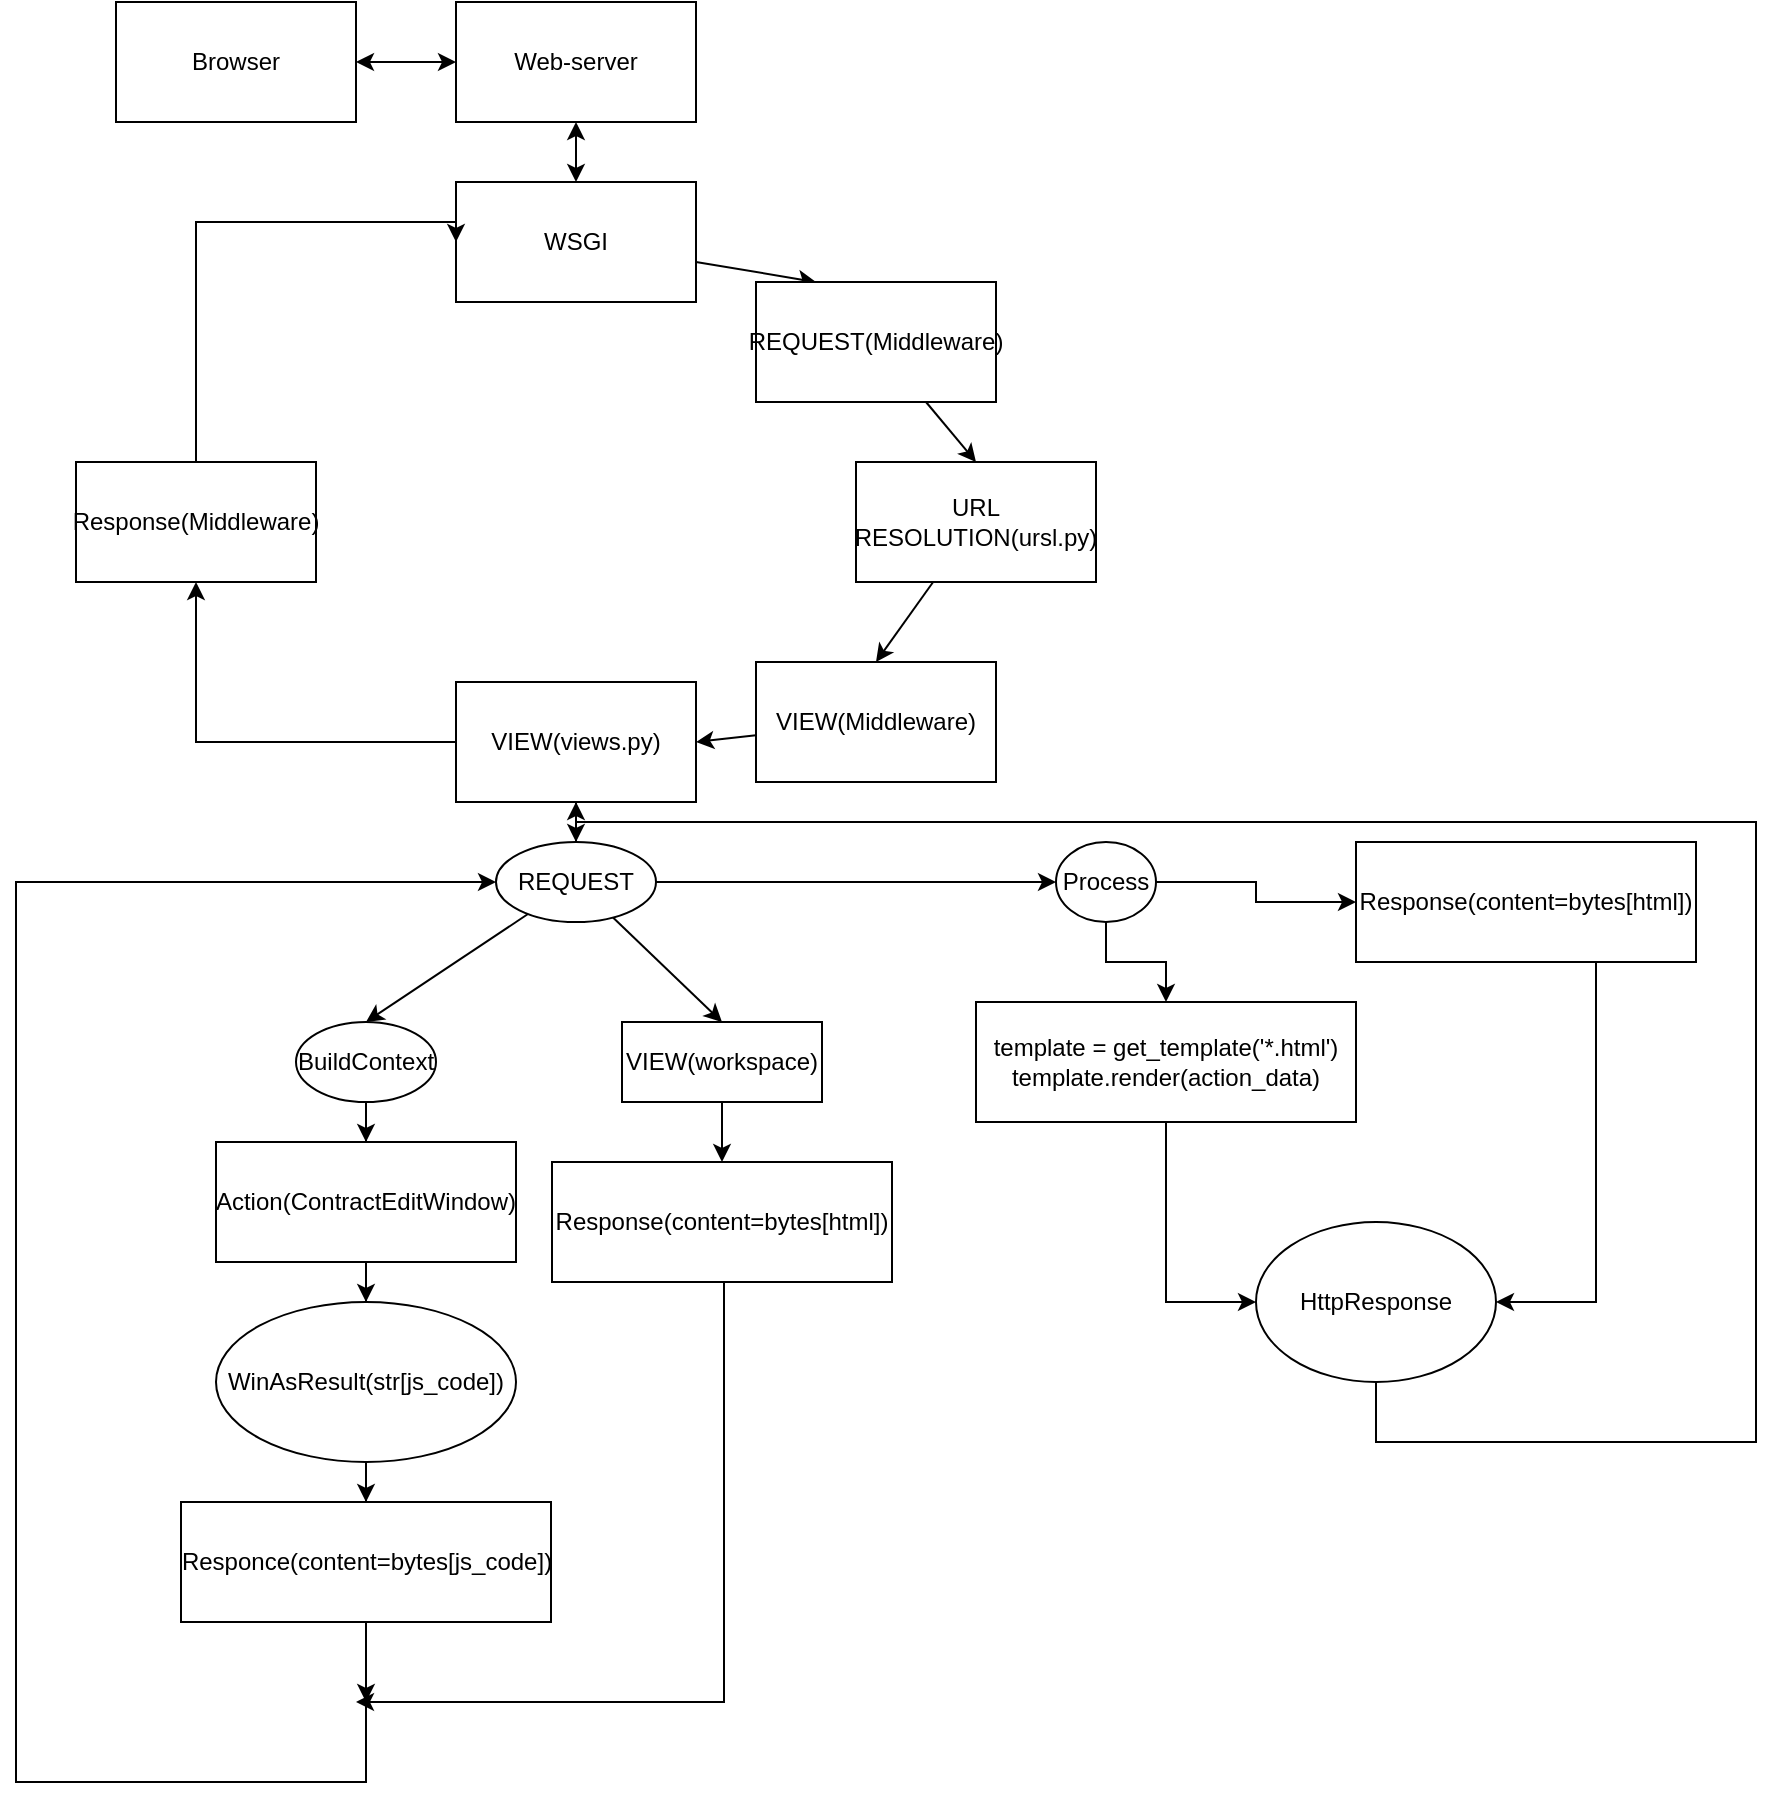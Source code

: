 <mxfile version="26.0.9">
  <diagram name="Страница — 1" id="xgpNUnDWh-rEqGGWwKBR">
    <mxGraphModel dx="1758" dy="833" grid="1" gridSize="10" guides="1" tooltips="1" connect="1" arrows="1" fold="1" page="1" pageScale="1" pageWidth="827" pageHeight="1169" math="0" shadow="0">
      <root>
        <mxCell id="0" />
        <mxCell id="1" parent="0" />
        <mxCell id="kJq0IzJaglCfQk2x1SoS-1" value="Browser" style="rounded=0;whiteSpace=wrap;html=1;" parent="1" vertex="1">
          <mxGeometry x="110" y="240" width="120" height="60" as="geometry" />
        </mxCell>
        <mxCell id="kJq0IzJaglCfQk2x1SoS-2" value="Web-server" style="rounded=0;whiteSpace=wrap;html=1;" parent="1" vertex="1">
          <mxGeometry x="280" y="240" width="120" height="60" as="geometry" />
        </mxCell>
        <mxCell id="kJq0IzJaglCfQk2x1SoS-7" style="rounded=0;orthogonalLoop=1;jettySize=auto;html=1;entryX=0.25;entryY=0;entryDx=0;entryDy=0;" parent="1" source="kJq0IzJaglCfQk2x1SoS-4" target="kJq0IzJaglCfQk2x1SoS-6" edge="1">
          <mxGeometry relative="1" as="geometry" />
        </mxCell>
        <mxCell id="kJq0IzJaglCfQk2x1SoS-4" value="WSGI" style="rounded=0;whiteSpace=wrap;html=1;" parent="1" vertex="1">
          <mxGeometry x="280" y="330" width="120" height="60" as="geometry" />
        </mxCell>
        <mxCell id="kJq0IzJaglCfQk2x1SoS-10" style="rounded=0;orthogonalLoop=1;jettySize=auto;html=1;entryX=0.5;entryY=0;entryDx=0;entryDy=0;" parent="1" source="kJq0IzJaglCfQk2x1SoS-6" target="kJq0IzJaglCfQk2x1SoS-9" edge="1">
          <mxGeometry relative="1" as="geometry" />
        </mxCell>
        <mxCell id="kJq0IzJaglCfQk2x1SoS-6" value="REQUEST(Middleware)" style="rounded=0;whiteSpace=wrap;html=1;" parent="1" vertex="1">
          <mxGeometry x="430" y="380" width="120" height="60" as="geometry" />
        </mxCell>
        <mxCell id="kJq0IzJaglCfQk2x1SoS-12" style="rounded=0;orthogonalLoop=1;jettySize=auto;html=1;entryX=0.5;entryY=0;entryDx=0;entryDy=0;" parent="1" source="kJq0IzJaglCfQk2x1SoS-9" target="kJq0IzJaglCfQk2x1SoS-11" edge="1">
          <mxGeometry relative="1" as="geometry" />
        </mxCell>
        <mxCell id="kJq0IzJaglCfQk2x1SoS-9" value="URL RESOLUTION(ursl.py)" style="rounded=0;whiteSpace=wrap;html=1;" parent="1" vertex="1">
          <mxGeometry x="480" y="470" width="120" height="60" as="geometry" />
        </mxCell>
        <mxCell id="kJq0IzJaglCfQk2x1SoS-14" style="rounded=0;orthogonalLoop=1;jettySize=auto;html=1;entryX=1;entryY=0.5;entryDx=0;entryDy=0;" parent="1" source="kJq0IzJaglCfQk2x1SoS-11" target="kJq0IzJaglCfQk2x1SoS-13" edge="1">
          <mxGeometry relative="1" as="geometry" />
        </mxCell>
        <mxCell id="kJq0IzJaglCfQk2x1SoS-11" value="VIEW(Middleware)" style="rounded=0;whiteSpace=wrap;html=1;" parent="1" vertex="1">
          <mxGeometry x="430" y="570" width="120" height="60" as="geometry" />
        </mxCell>
        <mxCell id="kJq0IzJaglCfQk2x1SoS-16" style="edgeStyle=orthogonalEdgeStyle;rounded=0;orthogonalLoop=1;jettySize=auto;html=1;entryX=0.5;entryY=0;entryDx=0;entryDy=0;" parent="1" source="kJq0IzJaglCfQk2x1SoS-13" target="kJq0IzJaglCfQk2x1SoS-15" edge="1">
          <mxGeometry relative="1" as="geometry" />
        </mxCell>
        <mxCell id="kJq0IzJaglCfQk2x1SoS-52" style="edgeStyle=orthogonalEdgeStyle;rounded=0;orthogonalLoop=1;jettySize=auto;html=1;entryX=0.5;entryY=1;entryDx=0;entryDy=0;" parent="1" source="kJq0IzJaglCfQk2x1SoS-13" target="kJq0IzJaglCfQk2x1SoS-51" edge="1">
          <mxGeometry relative="1" as="geometry" />
        </mxCell>
        <mxCell id="kJq0IzJaglCfQk2x1SoS-13" value="VIEW(views.py)" style="rounded=0;whiteSpace=wrap;html=1;" parent="1" vertex="1">
          <mxGeometry x="280" y="580" width="120" height="60" as="geometry" />
        </mxCell>
        <mxCell id="kJq0IzJaglCfQk2x1SoS-19" style="rounded=0;orthogonalLoop=1;jettySize=auto;html=1;entryX=0.5;entryY=0;entryDx=0;entryDy=0;" parent="1" source="kJq0IzJaglCfQk2x1SoS-15" target="kJq0IzJaglCfQk2x1SoS-18" edge="1">
          <mxGeometry relative="1" as="geometry" />
        </mxCell>
        <mxCell id="kJq0IzJaglCfQk2x1SoS-21" style="rounded=0;orthogonalLoop=1;jettySize=auto;html=1;entryX=0.5;entryY=0;entryDx=0;entryDy=0;" parent="1" source="kJq0IzJaglCfQk2x1SoS-15" target="kJq0IzJaglCfQk2x1SoS-20" edge="1">
          <mxGeometry relative="1" as="geometry" />
        </mxCell>
        <mxCell id="kJq0IzJaglCfQk2x1SoS-41" style="edgeStyle=orthogonalEdgeStyle;rounded=0;orthogonalLoop=1;jettySize=auto;html=1;" parent="1" source="kJq0IzJaglCfQk2x1SoS-15" target="kJq0IzJaglCfQk2x1SoS-42" edge="1">
          <mxGeometry relative="1" as="geometry">
            <mxPoint x="570" y="680" as="targetPoint" />
          </mxGeometry>
        </mxCell>
        <mxCell id="kJq0IzJaglCfQk2x1SoS-15" value="REQUEST" style="ellipse;whiteSpace=wrap;html=1;" parent="1" vertex="1">
          <mxGeometry x="300" y="660" width="80" height="40" as="geometry" />
        </mxCell>
        <mxCell id="kJq0IzJaglCfQk2x1SoS-23" style="edgeStyle=orthogonalEdgeStyle;rounded=0;orthogonalLoop=1;jettySize=auto;html=1;entryX=0.5;entryY=0;entryDx=0;entryDy=0;" parent="1" source="kJq0IzJaglCfQk2x1SoS-18" target="kJq0IzJaglCfQk2x1SoS-22" edge="1">
          <mxGeometry relative="1" as="geometry" />
        </mxCell>
        <mxCell id="kJq0IzJaglCfQk2x1SoS-18" value="BuildContext" style="ellipse;whiteSpace=wrap;html=1;" parent="1" vertex="1">
          <mxGeometry x="200" y="750" width="70" height="40" as="geometry" />
        </mxCell>
        <mxCell id="kJq0IzJaglCfQk2x1SoS-33" style="edgeStyle=orthogonalEdgeStyle;rounded=0;orthogonalLoop=1;jettySize=auto;html=1;entryX=0.5;entryY=0;entryDx=0;entryDy=0;" parent="1" source="kJq0IzJaglCfQk2x1SoS-20" target="kJq0IzJaglCfQk2x1SoS-31" edge="1">
          <mxGeometry relative="1" as="geometry" />
        </mxCell>
        <mxCell id="kJq0IzJaglCfQk2x1SoS-20" value="VIEW(workspace)" style="rounded=0;whiteSpace=wrap;html=1;" parent="1" vertex="1">
          <mxGeometry x="363" y="750" width="100" height="40" as="geometry" />
        </mxCell>
        <mxCell id="kJq0IzJaglCfQk2x1SoS-26" style="edgeStyle=orthogonalEdgeStyle;rounded=0;orthogonalLoop=1;jettySize=auto;html=1;" parent="1" source="kJq0IzJaglCfQk2x1SoS-22" target="kJq0IzJaglCfQk2x1SoS-25" edge="1">
          <mxGeometry relative="1" as="geometry" />
        </mxCell>
        <mxCell id="kJq0IzJaglCfQk2x1SoS-22" value="Action(ContractEditWindow)" style="rounded=0;whiteSpace=wrap;html=1;" parent="1" vertex="1">
          <mxGeometry x="160" y="810" width="150" height="60" as="geometry" />
        </mxCell>
        <mxCell id="kJq0IzJaglCfQk2x1SoS-24" value="&amp;nbsp;" style="text;whiteSpace=wrap;html=1;" parent="1" vertex="1">
          <mxGeometry x="80" y="270" width="40" height="40" as="geometry" />
        </mxCell>
        <mxCell id="kJq0IzJaglCfQk2x1SoS-28" style="edgeStyle=orthogonalEdgeStyle;rounded=0;orthogonalLoop=1;jettySize=auto;html=1;entryX=0.5;entryY=0;entryDx=0;entryDy=0;" parent="1" source="kJq0IzJaglCfQk2x1SoS-25" target="kJq0IzJaglCfQk2x1SoS-27" edge="1">
          <mxGeometry relative="1" as="geometry" />
        </mxCell>
        <mxCell id="kJq0IzJaglCfQk2x1SoS-25" value="WinAsResult(str[js_code])" style="ellipse;whiteSpace=wrap;html=1;" parent="1" vertex="1">
          <mxGeometry x="160" y="890" width="150" height="80" as="geometry" />
        </mxCell>
        <mxCell id="kJq0IzJaglCfQk2x1SoS-37" style="edgeStyle=orthogonalEdgeStyle;rounded=0;orthogonalLoop=1;jettySize=auto;html=1;" parent="1" source="kJq0IzJaglCfQk2x1SoS-27" edge="1">
          <mxGeometry relative="1" as="geometry">
            <mxPoint x="235" y="1090.0" as="targetPoint" />
          </mxGeometry>
        </mxCell>
        <mxCell id="kJq0IzJaglCfQk2x1SoS-27" value="Responce(content=bytes[js_code])" style="rounded=0;whiteSpace=wrap;html=1;" parent="1" vertex="1">
          <mxGeometry x="142.5" y="990" width="185" height="60" as="geometry" />
        </mxCell>
        <mxCell id="kJq0IzJaglCfQk2x1SoS-38" style="edgeStyle=orthogonalEdgeStyle;rounded=0;orthogonalLoop=1;jettySize=auto;html=1;" parent="1" source="kJq0IzJaglCfQk2x1SoS-31" edge="1">
          <mxGeometry relative="1" as="geometry">
            <mxPoint x="230" y="1090" as="targetPoint" />
            <Array as="points">
              <mxPoint x="414" y="1090" />
            </Array>
          </mxGeometry>
        </mxCell>
        <mxCell id="kJq0IzJaglCfQk2x1SoS-31" value="Response(content=bytes[html])" style="rounded=0;whiteSpace=wrap;html=1;" parent="1" vertex="1">
          <mxGeometry x="328" y="820" width="170" height="60" as="geometry" />
        </mxCell>
        <mxCell id="kJq0IzJaglCfQk2x1SoS-40" value="" style="endArrow=classic;html=1;rounded=0;entryX=0;entryY=0.5;entryDx=0;entryDy=0;edgeStyle=orthogonalEdgeStyle;" parent="1" target="kJq0IzJaglCfQk2x1SoS-15" edge="1">
          <mxGeometry width="50" height="50" relative="1" as="geometry">
            <mxPoint x="240" y="1090" as="sourcePoint" />
            <mxPoint x="180" y="1140" as="targetPoint" />
            <Array as="points">
              <mxPoint x="235" y="1090" />
              <mxPoint x="235" y="1130" />
              <mxPoint x="60" y="1130" />
              <mxPoint x="60" y="680" />
            </Array>
          </mxGeometry>
        </mxCell>
        <mxCell id="kJq0IzJaglCfQk2x1SoS-44" value="" style="edgeStyle=orthogonalEdgeStyle;rounded=0;orthogonalLoop=1;jettySize=auto;html=1;" parent="1" source="kJq0IzJaglCfQk2x1SoS-42" target="kJq0IzJaglCfQk2x1SoS-43" edge="1">
          <mxGeometry relative="1" as="geometry" />
        </mxCell>
        <mxCell id="kJq0IzJaglCfQk2x1SoS-47" style="edgeStyle=orthogonalEdgeStyle;rounded=0;orthogonalLoop=1;jettySize=auto;html=1;entryX=0;entryY=0.5;entryDx=0;entryDy=0;" parent="1" source="kJq0IzJaglCfQk2x1SoS-42" target="kJq0IzJaglCfQk2x1SoS-46" edge="1">
          <mxGeometry relative="1" as="geometry" />
        </mxCell>
        <mxCell id="kJq0IzJaglCfQk2x1SoS-42" value="Process" style="ellipse;whiteSpace=wrap;html=1;" parent="1" vertex="1">
          <mxGeometry x="580" y="660" width="50" height="40" as="geometry" />
        </mxCell>
        <mxCell id="kJq0IzJaglCfQk2x1SoS-48" style="edgeStyle=orthogonalEdgeStyle;rounded=0;orthogonalLoop=1;jettySize=auto;html=1;entryX=0;entryY=0.5;entryDx=0;entryDy=0;" parent="1" source="kJq0IzJaglCfQk2x1SoS-43" target="kJq0IzJaglCfQk2x1SoS-45" edge="1">
          <mxGeometry relative="1" as="geometry" />
        </mxCell>
        <mxCell id="kJq0IzJaglCfQk2x1SoS-43" value="&lt;div&gt;template = get_template(&#39;*.html&#39;)&lt;br&gt;&lt;/div&gt;&lt;div&gt;template.render(action_data)&lt;/div&gt;" style="whiteSpace=wrap;html=1;" parent="1" vertex="1">
          <mxGeometry x="540" y="740" width="190" height="60" as="geometry" />
        </mxCell>
        <mxCell id="kJq0IzJaglCfQk2x1SoS-50" style="edgeStyle=orthogonalEdgeStyle;rounded=0;orthogonalLoop=1;jettySize=auto;html=1;entryX=0.5;entryY=1;entryDx=0;entryDy=0;" parent="1" source="kJq0IzJaglCfQk2x1SoS-45" target="kJq0IzJaglCfQk2x1SoS-13" edge="1">
          <mxGeometry relative="1" as="geometry">
            <Array as="points">
              <mxPoint x="740" y="960" />
              <mxPoint x="930" y="960" />
              <mxPoint x="930" y="650" />
              <mxPoint x="340" y="650" />
            </Array>
          </mxGeometry>
        </mxCell>
        <mxCell id="kJq0IzJaglCfQk2x1SoS-45" value="HttpResponse" style="ellipse;whiteSpace=wrap;html=1;" parent="1" vertex="1">
          <mxGeometry x="680" y="850" width="120" height="80" as="geometry" />
        </mxCell>
        <mxCell id="kJq0IzJaglCfQk2x1SoS-49" style="edgeStyle=orthogonalEdgeStyle;rounded=0;orthogonalLoop=1;jettySize=auto;html=1;entryX=1;entryY=0.5;entryDx=0;entryDy=0;" parent="1" source="kJq0IzJaglCfQk2x1SoS-46" target="kJq0IzJaglCfQk2x1SoS-45" edge="1">
          <mxGeometry relative="1" as="geometry">
            <Array as="points">
              <mxPoint x="850" y="890" />
            </Array>
          </mxGeometry>
        </mxCell>
        <mxCell id="kJq0IzJaglCfQk2x1SoS-46" value="Response(content=bytes[html])" style="rounded=0;whiteSpace=wrap;html=1;" parent="1" vertex="1">
          <mxGeometry x="730" y="660" width="170" height="60" as="geometry" />
        </mxCell>
        <mxCell id="kJq0IzJaglCfQk2x1SoS-53" style="edgeStyle=orthogonalEdgeStyle;rounded=0;orthogonalLoop=1;jettySize=auto;html=1;entryX=0;entryY=0.5;entryDx=0;entryDy=0;" parent="1" source="kJq0IzJaglCfQk2x1SoS-51" target="kJq0IzJaglCfQk2x1SoS-4" edge="1">
          <mxGeometry relative="1" as="geometry">
            <Array as="points">
              <mxPoint x="150" y="350" />
            </Array>
          </mxGeometry>
        </mxCell>
        <mxCell id="kJq0IzJaglCfQk2x1SoS-51" value="Response(Middleware)" style="rounded=0;whiteSpace=wrap;html=1;" parent="1" vertex="1">
          <mxGeometry x="90" y="470" width="120" height="60" as="geometry" />
        </mxCell>
        <mxCell id="kJq0IzJaglCfQk2x1SoS-54" value="" style="endArrow=classic;startArrow=classic;html=1;rounded=0;entryX=1;entryY=0.5;entryDx=0;entryDy=0;exitX=0;exitY=0.5;exitDx=0;exitDy=0;" parent="1" source="kJq0IzJaglCfQk2x1SoS-2" target="kJq0IzJaglCfQk2x1SoS-1" edge="1">
          <mxGeometry width="50" height="50" relative="1" as="geometry">
            <mxPoint x="310" y="370" as="sourcePoint" />
            <mxPoint x="360" y="320" as="targetPoint" />
          </mxGeometry>
        </mxCell>
        <mxCell id="kJq0IzJaglCfQk2x1SoS-55" value="" style="endArrow=classic;startArrow=classic;html=1;rounded=0;entryX=0.5;entryY=1;entryDx=0;entryDy=0;exitX=0.5;exitY=0;exitDx=0;exitDy=0;" parent="1" source="kJq0IzJaglCfQk2x1SoS-4" target="kJq0IzJaglCfQk2x1SoS-2" edge="1">
          <mxGeometry width="50" height="50" relative="1" as="geometry">
            <mxPoint x="290" y="280" as="sourcePoint" />
            <mxPoint x="240" y="280" as="targetPoint" />
          </mxGeometry>
        </mxCell>
      </root>
    </mxGraphModel>
  </diagram>
</mxfile>
